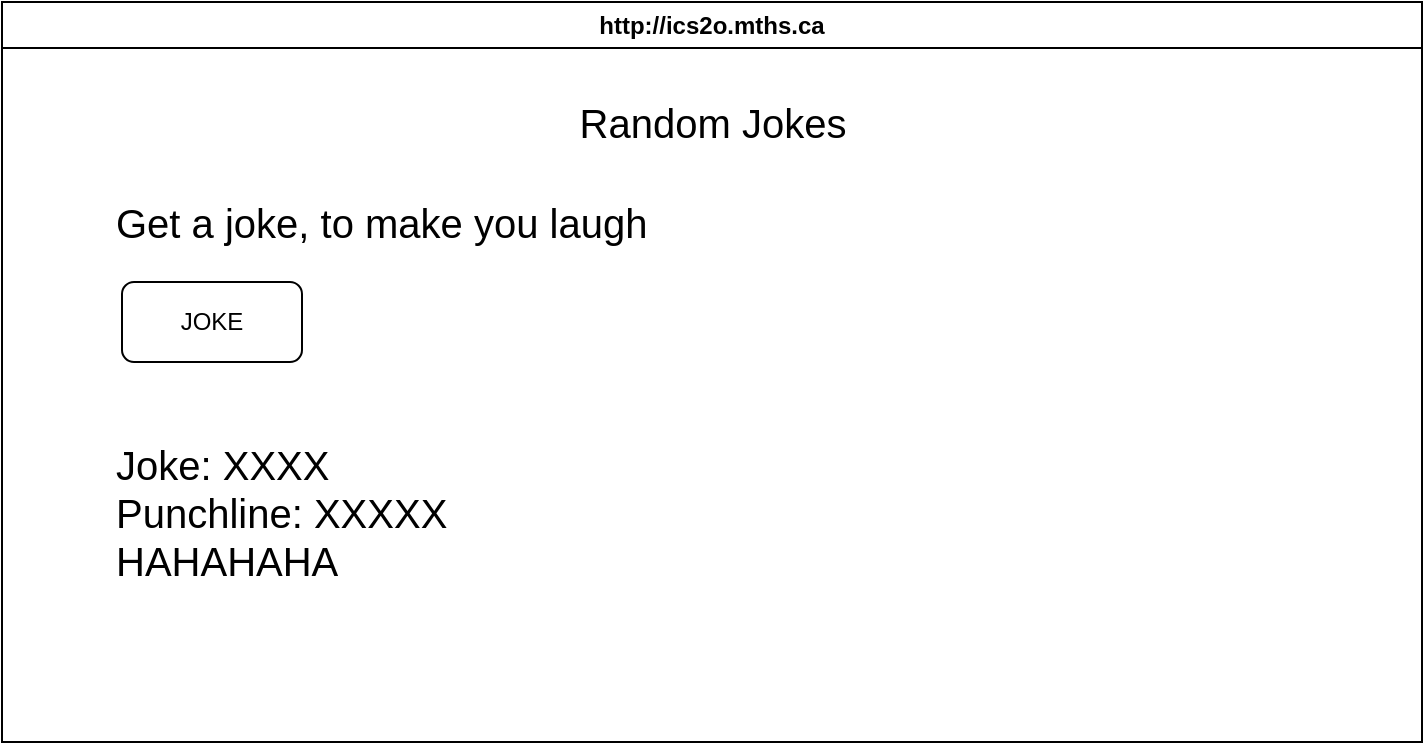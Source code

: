 <mxfile>
    <diagram id="B1Z5d0oq6hhseUPJVkpM" name="Page-1">
        <mxGraphModel dx="766" dy="579" grid="1" gridSize="10" guides="1" tooltips="1" connect="1" arrows="1" fold="1" page="1" pageScale="1" pageWidth="850" pageHeight="1100" math="0" shadow="0">
            <root>
                <mxCell id="0"/>
                <mxCell id="1" parent="0"/>
                <mxCell id="2" value="http://ics2o.mths.ca" style="swimlane;whiteSpace=wrap;html=1;" vertex="1" parent="1">
                    <mxGeometry x="100" y="450" width="710" height="370" as="geometry"/>
                </mxCell>
                <mxCell id="3" value="&lt;font style=&quot;font-size: 20px;&quot;&gt;Random Jokes&lt;/font&gt;" style="text;html=1;align=center;verticalAlign=middle;resizable=0;points=[];autosize=1;strokeColor=none;fillColor=none;" vertex="1" parent="2">
                    <mxGeometry x="275" y="40" width="160" height="40" as="geometry"/>
                </mxCell>
                <mxCell id="4" value="&lt;font style=&quot;font-size: 20px;&quot;&gt;Get a joke, to make you laugh&lt;/font&gt;" style="text;html=1;align=left;verticalAlign=middle;resizable=0;points=[];autosize=1;strokeColor=none;fillColor=none;" vertex="1" parent="2">
                    <mxGeometry x="55" y="90" width="290" height="40" as="geometry"/>
                </mxCell>
                <mxCell id="7" value="JOKE" style="rounded=1;whiteSpace=wrap;html=1;" vertex="1" parent="2">
                    <mxGeometry x="60" y="140" width="90" height="40" as="geometry"/>
                </mxCell>
                <mxCell id="10" value="&lt;font style=&quot;font-size: 20px;&quot;&gt;Joke: XXXX&lt;/font&gt;&lt;div&gt;&lt;font style=&quot;font-size: 20px;&quot;&gt;Punchline: XXXXX&lt;/font&gt;&lt;/div&gt;&lt;div&gt;&lt;span style=&quot;font-size: 20px;&quot;&gt;HAHAHAHA&lt;/span&gt;&lt;/div&gt;" style="text;html=1;align=left;verticalAlign=middle;resizable=0;points=[];autosize=1;strokeColor=none;fillColor=none;" vertex="1" parent="2">
                    <mxGeometry x="55" y="210" width="190" height="90" as="geometry"/>
                </mxCell>
            </root>
        </mxGraphModel>
    </diagram>
</mxfile>